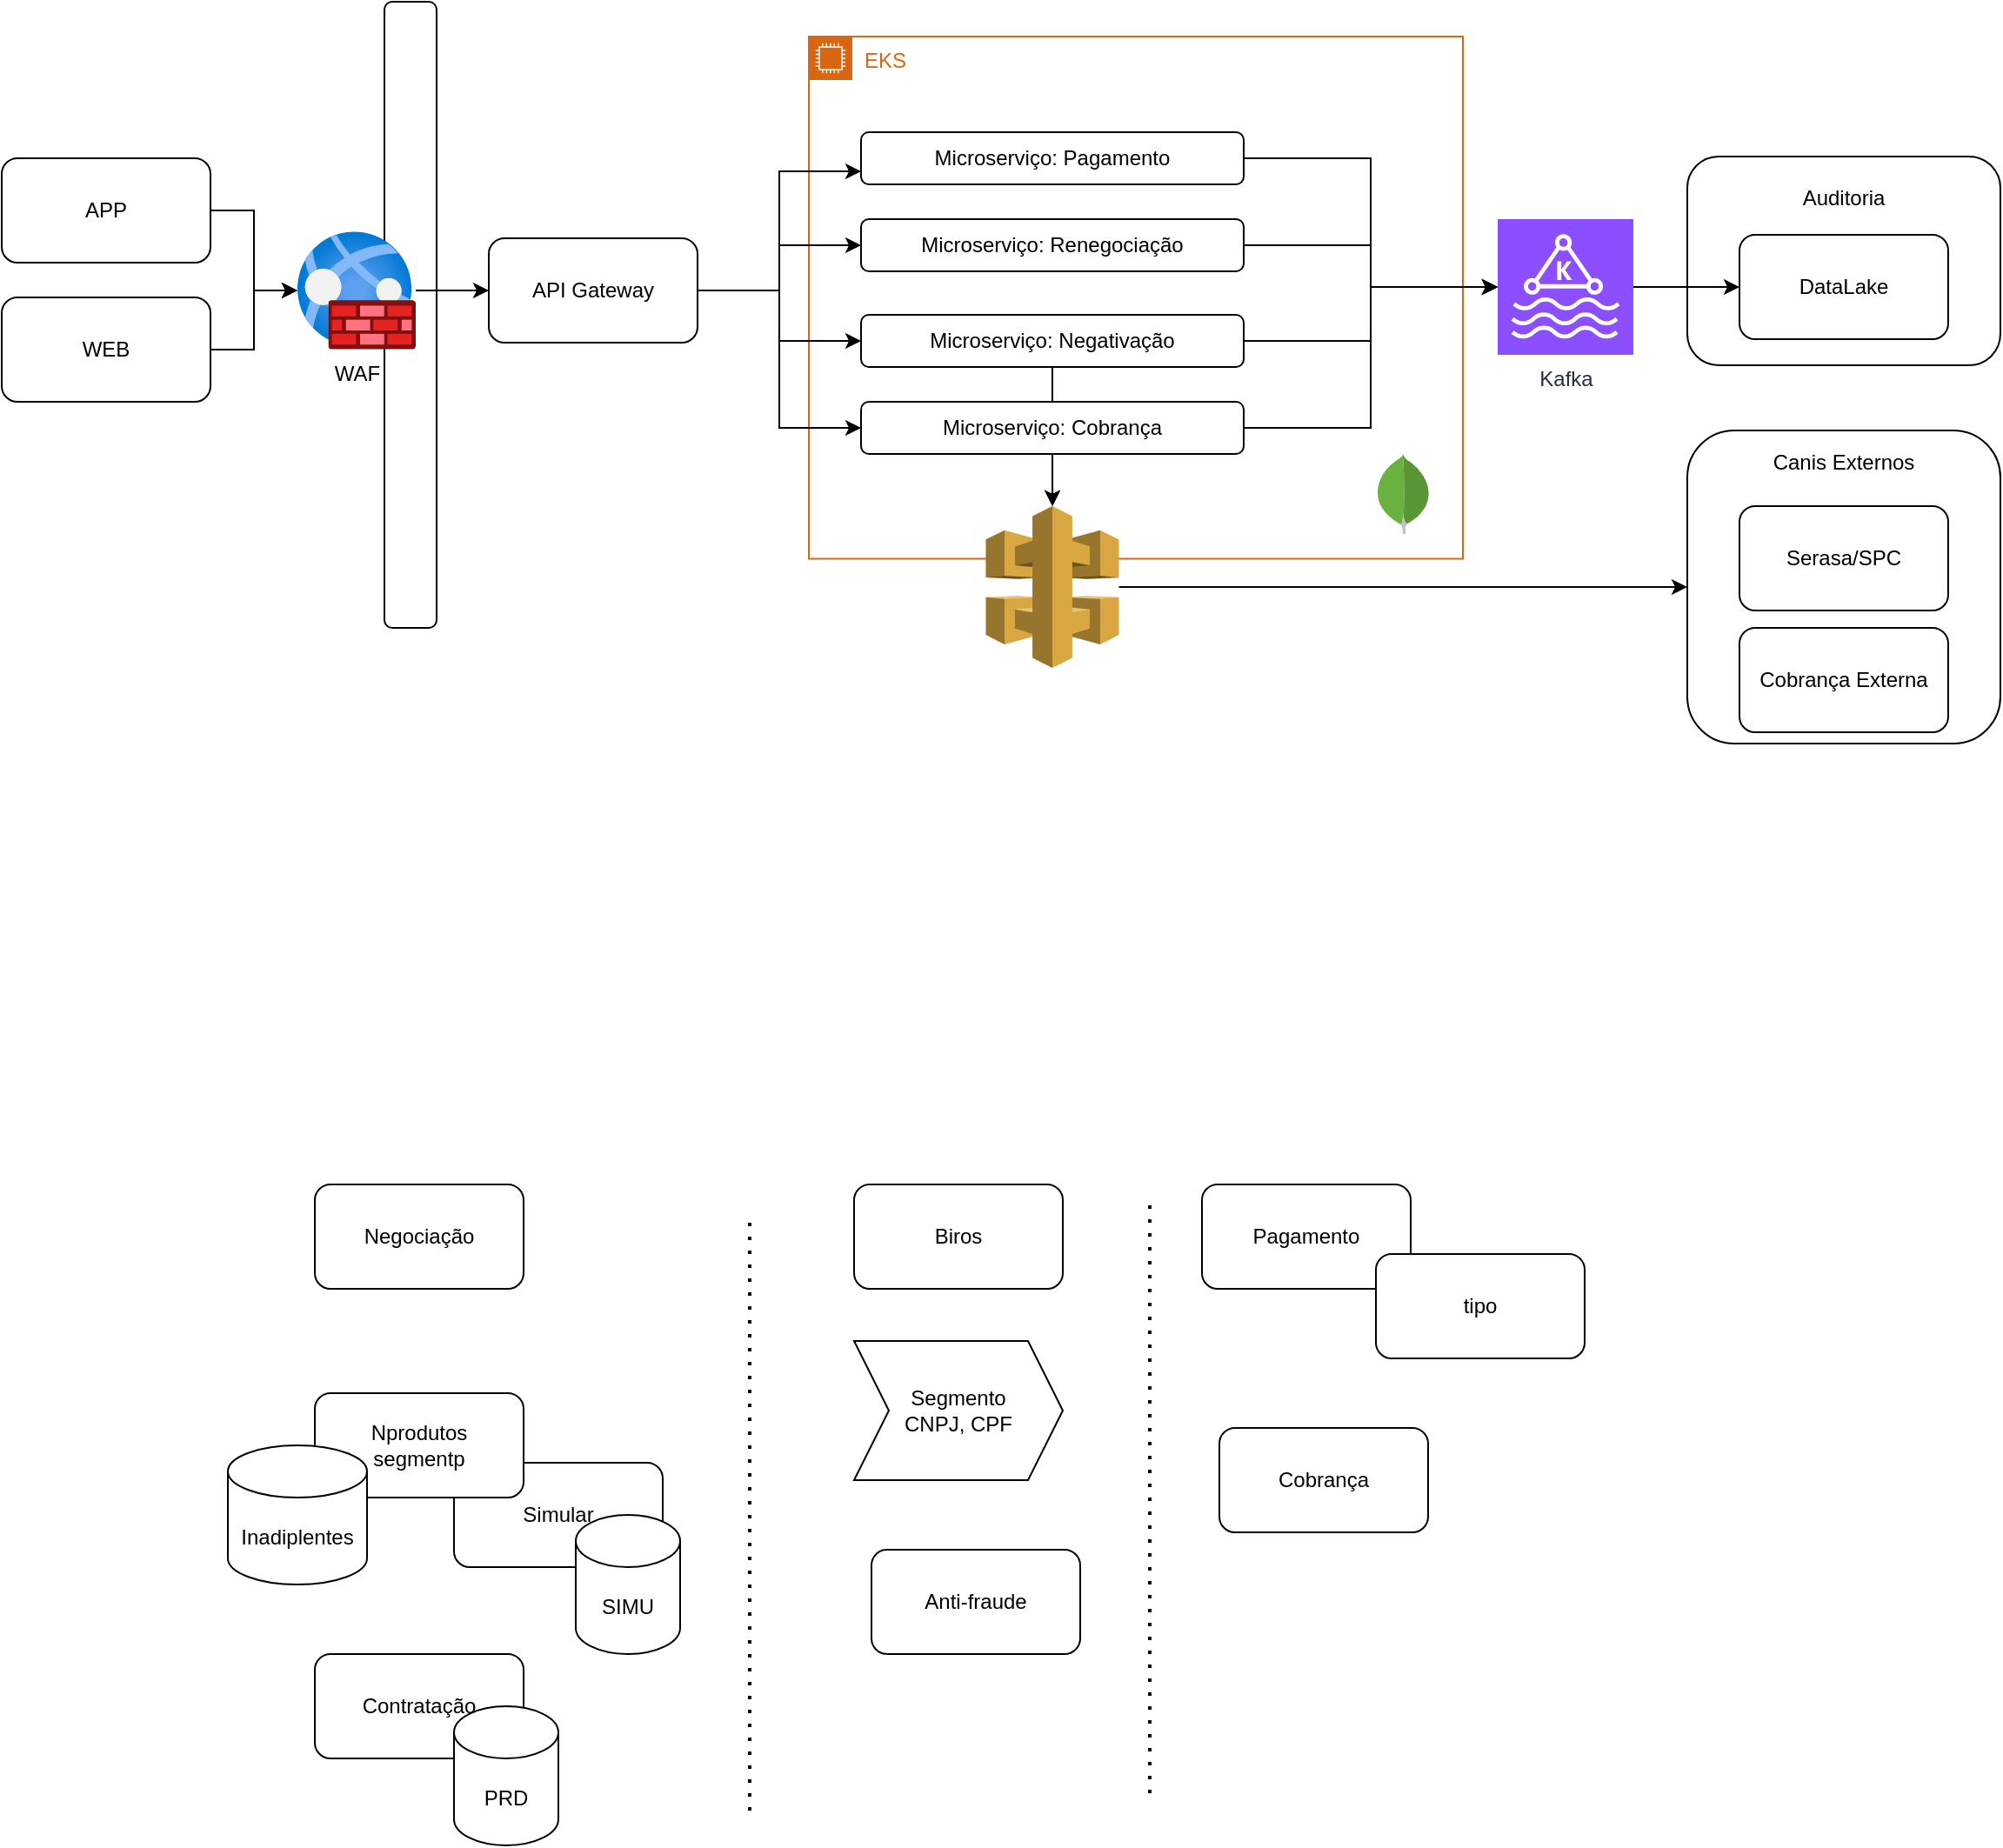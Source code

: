 <mxfile version="22.1.7" type="device">
  <diagram name="Página-1" id="Yy_p17RrvljdkBYsrUBA">
    <mxGraphModel dx="1707" dy="1595" grid="1" gridSize="10" guides="1" tooltips="1" connect="1" arrows="1" fold="1" page="1" pageScale="1" pageWidth="827" pageHeight="1169" math="0" shadow="0">
      <root>
        <mxCell id="0" />
        <mxCell id="1" parent="0" />
        <mxCell id="azIso4Ev8pZvLAATctcU-72" style="edgeStyle=orthogonalEdgeStyle;rounded=0;orthogonalLoop=1;jettySize=auto;html=1;" parent="1" source="azIso4Ev8pZvLAATctcU-36" target="azIso4Ev8pZvLAATctcU-56" edge="1">
          <mxGeometry relative="1" as="geometry" />
        </mxCell>
        <mxCell id="azIso4Ev8pZvLAATctcU-66" value="Auditoria&lt;br&gt;&lt;br&gt;&lt;br&gt;&lt;br&gt;&lt;br&gt;&lt;br&gt;" style="rounded=1;whiteSpace=wrap;html=1;" parent="1" vertex="1">
          <mxGeometry x="459" y="39" width="180" height="120" as="geometry" />
        </mxCell>
        <mxCell id="azIso4Ev8pZvLAATctcU-27" value="EKS&amp;nbsp;" style="points=[[0,0],[0.25,0],[0.5,0],[0.75,0],[1,0],[1,0.25],[1,0.5],[1,0.75],[1,1],[0.75,1],[0.5,1],[0.25,1],[0,1],[0,0.75],[0,0.5],[0,0.25]];outlineConnect=0;gradientColor=none;html=1;whiteSpace=wrap;fontSize=12;fontStyle=0;container=1;pointerEvents=0;collapsible=0;recursiveResize=0;shape=mxgraph.aws4.group;grIcon=mxgraph.aws4.group_ec2_instance_contents;strokeColor=#D86613;fillColor=none;verticalAlign=top;align=left;spacingLeft=30;fontColor=#D86613;dashed=0;" parent="1" vertex="1">
          <mxGeometry x="-46" y="-30" width="376" height="300.2" as="geometry" />
        </mxCell>
        <mxCell id="azIso4Ev8pZvLAATctcU-34" value="Microserviço: Pagamento" style="rounded=1;whiteSpace=wrap;html=1;" parent="azIso4Ev8pZvLAATctcU-27" vertex="1">
          <mxGeometry x="30" y="55" width="220" height="30" as="geometry" />
        </mxCell>
        <mxCell id="azIso4Ev8pZvLAATctcU-36" value="Microserviço: Negativação" style="rounded=1;whiteSpace=wrap;html=1;" parent="azIso4Ev8pZvLAATctcU-27" vertex="1">
          <mxGeometry x="30" y="160" width="220" height="30" as="geometry" />
        </mxCell>
        <mxCell id="azIso4Ev8pZvLAATctcU-35" value="Microserviço: Renegociação" style="rounded=1;whiteSpace=wrap;html=1;" parent="azIso4Ev8pZvLAATctcU-27" vertex="1">
          <mxGeometry x="30" y="105" width="220" height="30" as="geometry" />
        </mxCell>
        <mxCell id="azIso4Ev8pZvLAATctcU-37" value="Microserviço: Cobrança" style="rounded=1;whiteSpace=wrap;html=1;" parent="azIso4Ev8pZvLAATctcU-27" vertex="1">
          <mxGeometry x="30" y="210" width="220" height="30" as="geometry" />
        </mxCell>
        <mxCell id="azIso4Ev8pZvLAATctcU-45" value="Kafka" style="sketch=0;points=[[0,0,0],[0.25,0,0],[0.5,0,0],[0.75,0,0],[1,0,0],[0,1,0],[0.25,1,0],[0.5,1,0],[0.75,1,0],[1,1,0],[0,0.25,0],[0,0.5,0],[0,0.75,0],[1,0.25,0],[1,0.5,0],[1,0.75,0]];outlineConnect=0;fontColor=#232F3E;fillColor=#8C4FFF;strokeColor=#ffffff;dashed=0;verticalLabelPosition=bottom;verticalAlign=top;align=center;html=1;fontSize=12;fontStyle=0;aspect=fixed;shape=mxgraph.aws4.resourceIcon;resIcon=mxgraph.aws4.managed_streaming_for_kafka;" parent="azIso4Ev8pZvLAATctcU-27" vertex="1">
          <mxGeometry x="396" y="105" width="78" height="78" as="geometry" />
        </mxCell>
        <mxCell id="azIso4Ev8pZvLAATctcU-46" style="edgeStyle=orthogonalEdgeStyle;rounded=0;orthogonalLoop=1;jettySize=auto;html=1;entryX=0;entryY=0.5;entryDx=0;entryDy=0;entryPerimeter=0;" parent="azIso4Ev8pZvLAATctcU-27" source="azIso4Ev8pZvLAATctcU-34" target="azIso4Ev8pZvLAATctcU-45" edge="1">
          <mxGeometry relative="1" as="geometry" />
        </mxCell>
        <mxCell id="azIso4Ev8pZvLAATctcU-47" style="edgeStyle=orthogonalEdgeStyle;rounded=0;orthogonalLoop=1;jettySize=auto;html=1;" parent="azIso4Ev8pZvLAATctcU-27" source="azIso4Ev8pZvLAATctcU-35" target="azIso4Ev8pZvLAATctcU-45" edge="1">
          <mxGeometry relative="1" as="geometry" />
        </mxCell>
        <mxCell id="azIso4Ev8pZvLAATctcU-48" style="edgeStyle=orthogonalEdgeStyle;rounded=0;orthogonalLoop=1;jettySize=auto;html=1;" parent="azIso4Ev8pZvLAATctcU-27" source="azIso4Ev8pZvLAATctcU-36" target="azIso4Ev8pZvLAATctcU-45" edge="1">
          <mxGeometry relative="1" as="geometry">
            <mxPoint x="376" y="120" as="targetPoint" />
          </mxGeometry>
        </mxCell>
        <mxCell id="azIso4Ev8pZvLAATctcU-49" style="edgeStyle=orthogonalEdgeStyle;rounded=0;orthogonalLoop=1;jettySize=auto;html=1;entryX=0;entryY=0.5;entryDx=0;entryDy=0;entryPerimeter=0;" parent="azIso4Ev8pZvLAATctcU-27" source="azIso4Ev8pZvLAATctcU-37" target="azIso4Ev8pZvLAATctcU-45" edge="1">
          <mxGeometry relative="1" as="geometry">
            <mxPoint x="475" y="180" as="targetPoint" />
          </mxGeometry>
        </mxCell>
        <mxCell id="azIso4Ev8pZvLAATctcU-73" value="" style="dashed=0;outlineConnect=0;html=1;align=center;labelPosition=center;verticalLabelPosition=bottom;verticalAlign=top;shape=mxgraph.weblogos.mongodb" parent="azIso4Ev8pZvLAATctcU-27" vertex="1">
          <mxGeometry x="326" y="240" width="31.6" height="46.2" as="geometry" />
        </mxCell>
        <mxCell id="azIso4Ev8pZvLAATctcU-1" value="Simular" style="rounded=1;whiteSpace=wrap;html=1;" parent="1" vertex="1">
          <mxGeometry x="-250" y="790" width="120" height="60" as="geometry" />
        </mxCell>
        <mxCell id="azIso4Ev8pZvLAATctcU-2" value="Biros" style="rounded=1;whiteSpace=wrap;html=1;" parent="1" vertex="1">
          <mxGeometry x="-20" y="630" width="120" height="60" as="geometry" />
        </mxCell>
        <mxCell id="azIso4Ev8pZvLAATctcU-3" value="SIMU" style="shape=cylinder3;whiteSpace=wrap;html=1;boundedLbl=1;backgroundOutline=1;size=15;" parent="1" vertex="1">
          <mxGeometry x="-180" y="820" width="60" height="80" as="geometry" />
        </mxCell>
        <mxCell id="azIso4Ev8pZvLAATctcU-5" value="Nprodutos&lt;br&gt;segmentp" style="rounded=1;whiteSpace=wrap;html=1;" parent="1" vertex="1">
          <mxGeometry x="-330" y="750" width="120" height="60" as="geometry" />
        </mxCell>
        <mxCell id="azIso4Ev8pZvLAATctcU-7" value="Pagamento" style="rounded=1;whiteSpace=wrap;html=1;" parent="1" vertex="1">
          <mxGeometry x="180" y="630" width="120" height="60" as="geometry" />
        </mxCell>
        <mxCell id="azIso4Ev8pZvLAATctcU-8" value="Negociação" style="rounded=1;whiteSpace=wrap;html=1;" parent="1" vertex="1">
          <mxGeometry x="-330" y="630" width="120" height="60" as="geometry" />
        </mxCell>
        <mxCell id="azIso4Ev8pZvLAATctcU-9" value="Contratação" style="rounded=1;whiteSpace=wrap;html=1;" parent="1" vertex="1">
          <mxGeometry x="-330" y="900" width="120" height="60" as="geometry" />
        </mxCell>
        <mxCell id="azIso4Ev8pZvLAATctcU-4" value="PRD" style="shape=cylinder3;whiteSpace=wrap;html=1;boundedLbl=1;backgroundOutline=1;size=15;" parent="1" vertex="1">
          <mxGeometry x="-250" y="930" width="60" height="80" as="geometry" />
        </mxCell>
        <mxCell id="azIso4Ev8pZvLAATctcU-10" value="tipo" style="rounded=1;whiteSpace=wrap;html=1;" parent="1" vertex="1">
          <mxGeometry x="280" y="670" width="120" height="60" as="geometry" />
        </mxCell>
        <mxCell id="azIso4Ev8pZvLAATctcU-11" value="Cobrança" style="rounded=1;whiteSpace=wrap;html=1;" parent="1" vertex="1">
          <mxGeometry x="190" y="770" width="120" height="60" as="geometry" />
        </mxCell>
        <mxCell id="azIso4Ev8pZvLAATctcU-12" value="Inadiplentes" style="shape=cylinder3;whiteSpace=wrap;html=1;boundedLbl=1;backgroundOutline=1;size=15;" parent="1" vertex="1">
          <mxGeometry x="-380" y="780" width="80" height="80" as="geometry" />
        </mxCell>
        <mxCell id="azIso4Ev8pZvLAATctcU-13" value="" style="endArrow=none;dashed=1;html=1;dashPattern=1 3;strokeWidth=2;rounded=0;" parent="1" edge="1">
          <mxGeometry width="50" height="50" relative="1" as="geometry">
            <mxPoint x="-80" y="990" as="sourcePoint" />
            <mxPoint x="-80" y="650" as="targetPoint" />
          </mxGeometry>
        </mxCell>
        <mxCell id="azIso4Ev8pZvLAATctcU-14" value="" style="endArrow=none;dashed=1;html=1;dashPattern=1 3;strokeWidth=2;rounded=0;" parent="1" edge="1">
          <mxGeometry width="50" height="50" relative="1" as="geometry">
            <mxPoint x="150" y="980" as="sourcePoint" />
            <mxPoint x="150" y="640" as="targetPoint" />
          </mxGeometry>
        </mxCell>
        <mxCell id="azIso4Ev8pZvLAATctcU-15" value="Segmento&lt;br&gt;CNPJ, CPF" style="shape=step;perimeter=stepPerimeter;whiteSpace=wrap;html=1;fixedSize=1;" parent="1" vertex="1">
          <mxGeometry x="-20" y="720" width="120" height="80" as="geometry" />
        </mxCell>
        <mxCell id="azIso4Ev8pZvLAATctcU-16" value="Anti-fraude" style="rounded=1;whiteSpace=wrap;html=1;" parent="1" vertex="1">
          <mxGeometry x="-10" y="840" width="120" height="60" as="geometry" />
        </mxCell>
        <mxCell id="azIso4Ev8pZvLAATctcU-17" value="DataLake" style="rounded=1;whiteSpace=wrap;html=1;" parent="1" vertex="1">
          <mxGeometry x="489" y="84" width="120" height="60" as="geometry" />
        </mxCell>
        <mxCell id="azIso4Ev8pZvLAATctcU-23" style="edgeStyle=orthogonalEdgeStyle;rounded=0;orthogonalLoop=1;jettySize=auto;html=1;" parent="1" source="azIso4Ev8pZvLAATctcU-18" target="azIso4Ev8pZvLAATctcU-21" edge="1">
          <mxGeometry relative="1" as="geometry" />
        </mxCell>
        <mxCell id="azIso4Ev8pZvLAATctcU-18" value="APP" style="rounded=1;whiteSpace=wrap;html=1;" parent="1" vertex="1">
          <mxGeometry x="-510" y="40" width="120" height="60" as="geometry" />
        </mxCell>
        <mxCell id="azIso4Ev8pZvLAATctcU-24" style="edgeStyle=orthogonalEdgeStyle;rounded=0;orthogonalLoop=1;jettySize=auto;html=1;" parent="1" source="azIso4Ev8pZvLAATctcU-19" target="azIso4Ev8pZvLAATctcU-21" edge="1">
          <mxGeometry relative="1" as="geometry" />
        </mxCell>
        <mxCell id="azIso4Ev8pZvLAATctcU-19" value="WEB" style="rounded=1;whiteSpace=wrap;html=1;" parent="1" vertex="1">
          <mxGeometry x="-510" y="120" width="120" height="60" as="geometry" />
        </mxCell>
        <mxCell id="azIso4Ev8pZvLAATctcU-20" value="" style="rounded=1;whiteSpace=wrap;html=1;" parent="1" vertex="1">
          <mxGeometry x="-290" y="-50" width="30" height="360" as="geometry" />
        </mxCell>
        <mxCell id="azIso4Ev8pZvLAATctcU-26" style="edgeStyle=orthogonalEdgeStyle;rounded=0;orthogonalLoop=1;jettySize=auto;html=1;" parent="1" source="azIso4Ev8pZvLAATctcU-21" target="azIso4Ev8pZvLAATctcU-25" edge="1">
          <mxGeometry relative="1" as="geometry" />
        </mxCell>
        <mxCell id="azIso4Ev8pZvLAATctcU-21" value="WAF" style="image;aspect=fixed;html=1;points=[];align=center;fontSize=12;image=img/lib/azure2/networking/Web_Application_Firewall_Policies_WAF.svg;" parent="1" vertex="1">
          <mxGeometry x="-340" y="82" width="68" height="68" as="geometry" />
        </mxCell>
        <mxCell id="azIso4Ev8pZvLAATctcU-38" style="edgeStyle=orthogonalEdgeStyle;rounded=0;orthogonalLoop=1;jettySize=auto;html=1;entryX=0;entryY=0.75;entryDx=0;entryDy=0;" parent="1" source="azIso4Ev8pZvLAATctcU-25" target="azIso4Ev8pZvLAATctcU-34" edge="1">
          <mxGeometry relative="1" as="geometry" />
        </mxCell>
        <mxCell id="azIso4Ev8pZvLAATctcU-39" style="edgeStyle=orthogonalEdgeStyle;rounded=0;orthogonalLoop=1;jettySize=auto;html=1;entryX=0;entryY=0.5;entryDx=0;entryDy=0;" parent="1" source="azIso4Ev8pZvLAATctcU-25" target="azIso4Ev8pZvLAATctcU-35" edge="1">
          <mxGeometry relative="1" as="geometry" />
        </mxCell>
        <mxCell id="azIso4Ev8pZvLAATctcU-40" style="edgeStyle=orthogonalEdgeStyle;rounded=0;orthogonalLoop=1;jettySize=auto;html=1;entryX=0;entryY=0.5;entryDx=0;entryDy=0;" parent="1" source="azIso4Ev8pZvLAATctcU-25" target="azIso4Ev8pZvLAATctcU-36" edge="1">
          <mxGeometry relative="1" as="geometry" />
        </mxCell>
        <mxCell id="azIso4Ev8pZvLAATctcU-41" style="edgeStyle=orthogonalEdgeStyle;rounded=0;orthogonalLoop=1;jettySize=auto;html=1;entryX=0;entryY=0.5;entryDx=0;entryDy=0;" parent="1" source="azIso4Ev8pZvLAATctcU-25" target="azIso4Ev8pZvLAATctcU-37" edge="1">
          <mxGeometry relative="1" as="geometry" />
        </mxCell>
        <mxCell id="azIso4Ev8pZvLAATctcU-25" value="API Gateway" style="rounded=1;whiteSpace=wrap;html=1;" parent="1" vertex="1">
          <mxGeometry x="-230" y="86" width="120" height="60" as="geometry" />
        </mxCell>
        <mxCell id="azIso4Ev8pZvLAATctcU-51" style="edgeStyle=orthogonalEdgeStyle;rounded=0;orthogonalLoop=1;jettySize=auto;html=1;" parent="1" source="azIso4Ev8pZvLAATctcU-45" target="azIso4Ev8pZvLAATctcU-17" edge="1">
          <mxGeometry relative="1" as="geometry" />
        </mxCell>
        <mxCell id="azIso4Ev8pZvLAATctcU-59" value="Canis Externos&lt;br&gt;&lt;br&gt;&lt;br&gt;&lt;br&gt;&lt;br&gt;&lt;br&gt;&lt;br&gt;&lt;br&gt;&lt;br&gt;&lt;br&gt;&lt;br&gt;" style="rounded=1;whiteSpace=wrap;html=1;" parent="1" vertex="1">
          <mxGeometry x="459" y="196.5" width="180" height="180" as="geometry" />
        </mxCell>
        <mxCell id="azIso4Ev8pZvLAATctcU-60" value="Serasa/SPC" style="rounded=1;whiteSpace=wrap;html=1;" parent="1" vertex="1">
          <mxGeometry x="489" y="240" width="120" height="60" as="geometry" />
        </mxCell>
        <mxCell id="azIso4Ev8pZvLAATctcU-61" value="Cobrança Externa" style="rounded=1;whiteSpace=wrap;html=1;" parent="1" vertex="1">
          <mxGeometry x="489" y="310" width="120" height="60" as="geometry" />
        </mxCell>
        <mxCell id="azIso4Ev8pZvLAATctcU-65" style="edgeStyle=orthogonalEdgeStyle;rounded=0;orthogonalLoop=1;jettySize=auto;html=1;" parent="1" source="azIso4Ev8pZvLAATctcU-56" target="azIso4Ev8pZvLAATctcU-59" edge="1">
          <mxGeometry relative="1" as="geometry" />
        </mxCell>
        <mxCell id="azIso4Ev8pZvLAATctcU-56" value="" style="outlineConnect=0;dashed=0;verticalLabelPosition=bottom;verticalAlign=top;align=center;html=1;shape=mxgraph.aws3.api_gateway;fillColor=#D9A741;gradientColor=none;" parent="1" vertex="1">
          <mxGeometry x="55.75" y="240" width="76.5" height="93" as="geometry" />
        </mxCell>
        <mxCell id="azIso4Ev8pZvLAATctcU-69" style="edgeStyle=orthogonalEdgeStyle;rounded=0;orthogonalLoop=1;jettySize=auto;html=1;" parent="1" source="azIso4Ev8pZvLAATctcU-37" target="azIso4Ev8pZvLAATctcU-56" edge="1">
          <mxGeometry relative="1" as="geometry" />
        </mxCell>
      </root>
    </mxGraphModel>
  </diagram>
</mxfile>
